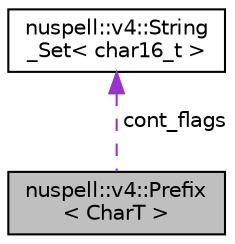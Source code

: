 digraph "nuspell::v4::Prefix&lt; CharT &gt;"
{
 // LATEX_PDF_SIZE
  edge [fontname="Helvetica",fontsize="10",labelfontname="Helvetica",labelfontsize="10"];
  node [fontname="Helvetica",fontsize="10",shape=record];
  Node1 [label="nuspell::v4::Prefix\l\< CharT \>",height=0.2,width=0.4,color="black", fillcolor="grey75", style="filled", fontcolor="black",tooltip=" "];
  Node2 -> Node1 [dir="back",color="darkorchid3",fontsize="10",style="dashed",label=" cont_flags" ,fontname="Helvetica"];
  Node2 [label="nuspell::v4::String\l_Set\< char16_t \>",height=0.2,width=0.4,color="black", fillcolor="white", style="filled",URL="$classnuspell_1_1v4_1_1_string___set.html",tooltip=" "];
}
